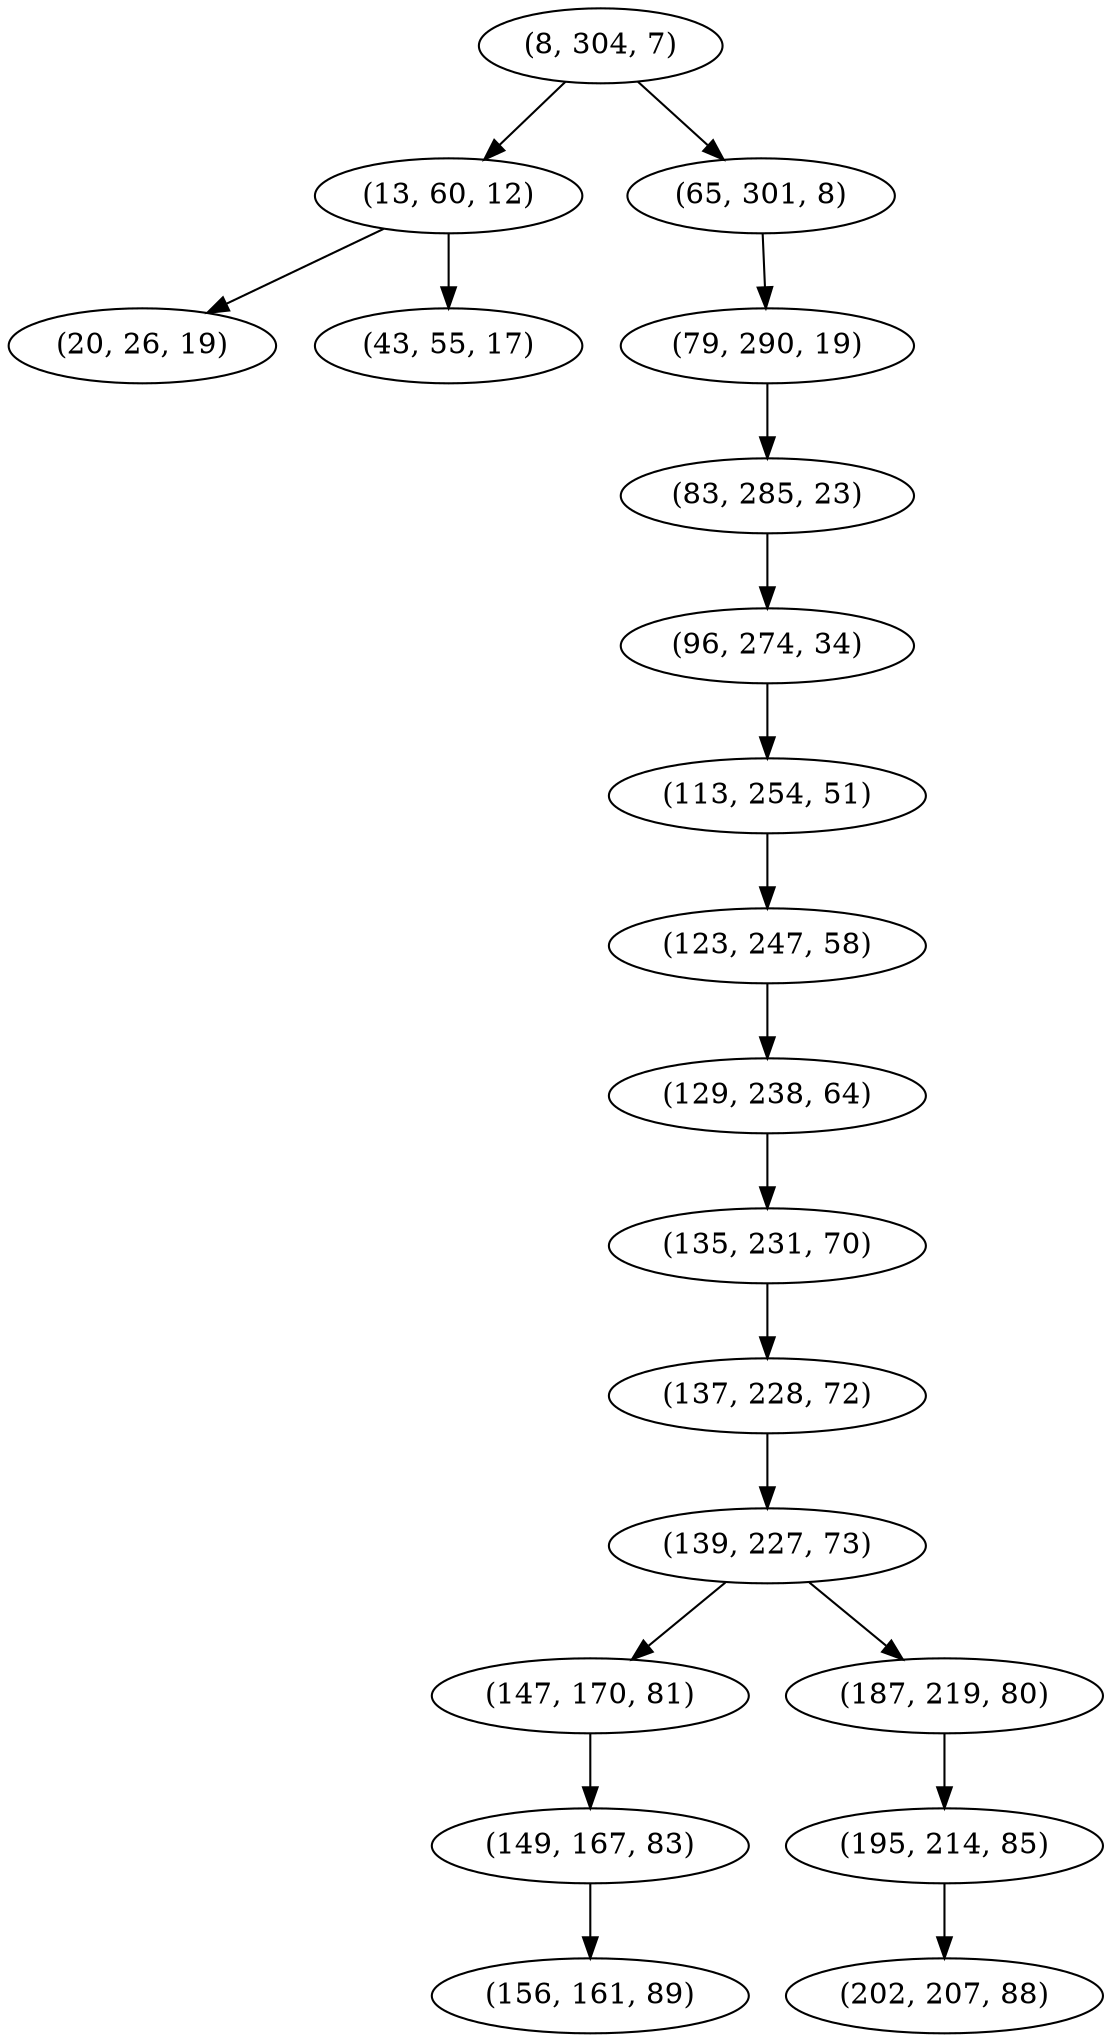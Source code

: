 digraph tree {
    "(8, 304, 7)";
    "(13, 60, 12)";
    "(20, 26, 19)";
    "(43, 55, 17)";
    "(65, 301, 8)";
    "(79, 290, 19)";
    "(83, 285, 23)";
    "(96, 274, 34)";
    "(113, 254, 51)";
    "(123, 247, 58)";
    "(129, 238, 64)";
    "(135, 231, 70)";
    "(137, 228, 72)";
    "(139, 227, 73)";
    "(147, 170, 81)";
    "(149, 167, 83)";
    "(156, 161, 89)";
    "(187, 219, 80)";
    "(195, 214, 85)";
    "(202, 207, 88)";
    "(8, 304, 7)" -> "(13, 60, 12)";
    "(8, 304, 7)" -> "(65, 301, 8)";
    "(13, 60, 12)" -> "(20, 26, 19)";
    "(13, 60, 12)" -> "(43, 55, 17)";
    "(65, 301, 8)" -> "(79, 290, 19)";
    "(79, 290, 19)" -> "(83, 285, 23)";
    "(83, 285, 23)" -> "(96, 274, 34)";
    "(96, 274, 34)" -> "(113, 254, 51)";
    "(113, 254, 51)" -> "(123, 247, 58)";
    "(123, 247, 58)" -> "(129, 238, 64)";
    "(129, 238, 64)" -> "(135, 231, 70)";
    "(135, 231, 70)" -> "(137, 228, 72)";
    "(137, 228, 72)" -> "(139, 227, 73)";
    "(139, 227, 73)" -> "(147, 170, 81)";
    "(139, 227, 73)" -> "(187, 219, 80)";
    "(147, 170, 81)" -> "(149, 167, 83)";
    "(149, 167, 83)" -> "(156, 161, 89)";
    "(187, 219, 80)" -> "(195, 214, 85)";
    "(195, 214, 85)" -> "(202, 207, 88)";
}
